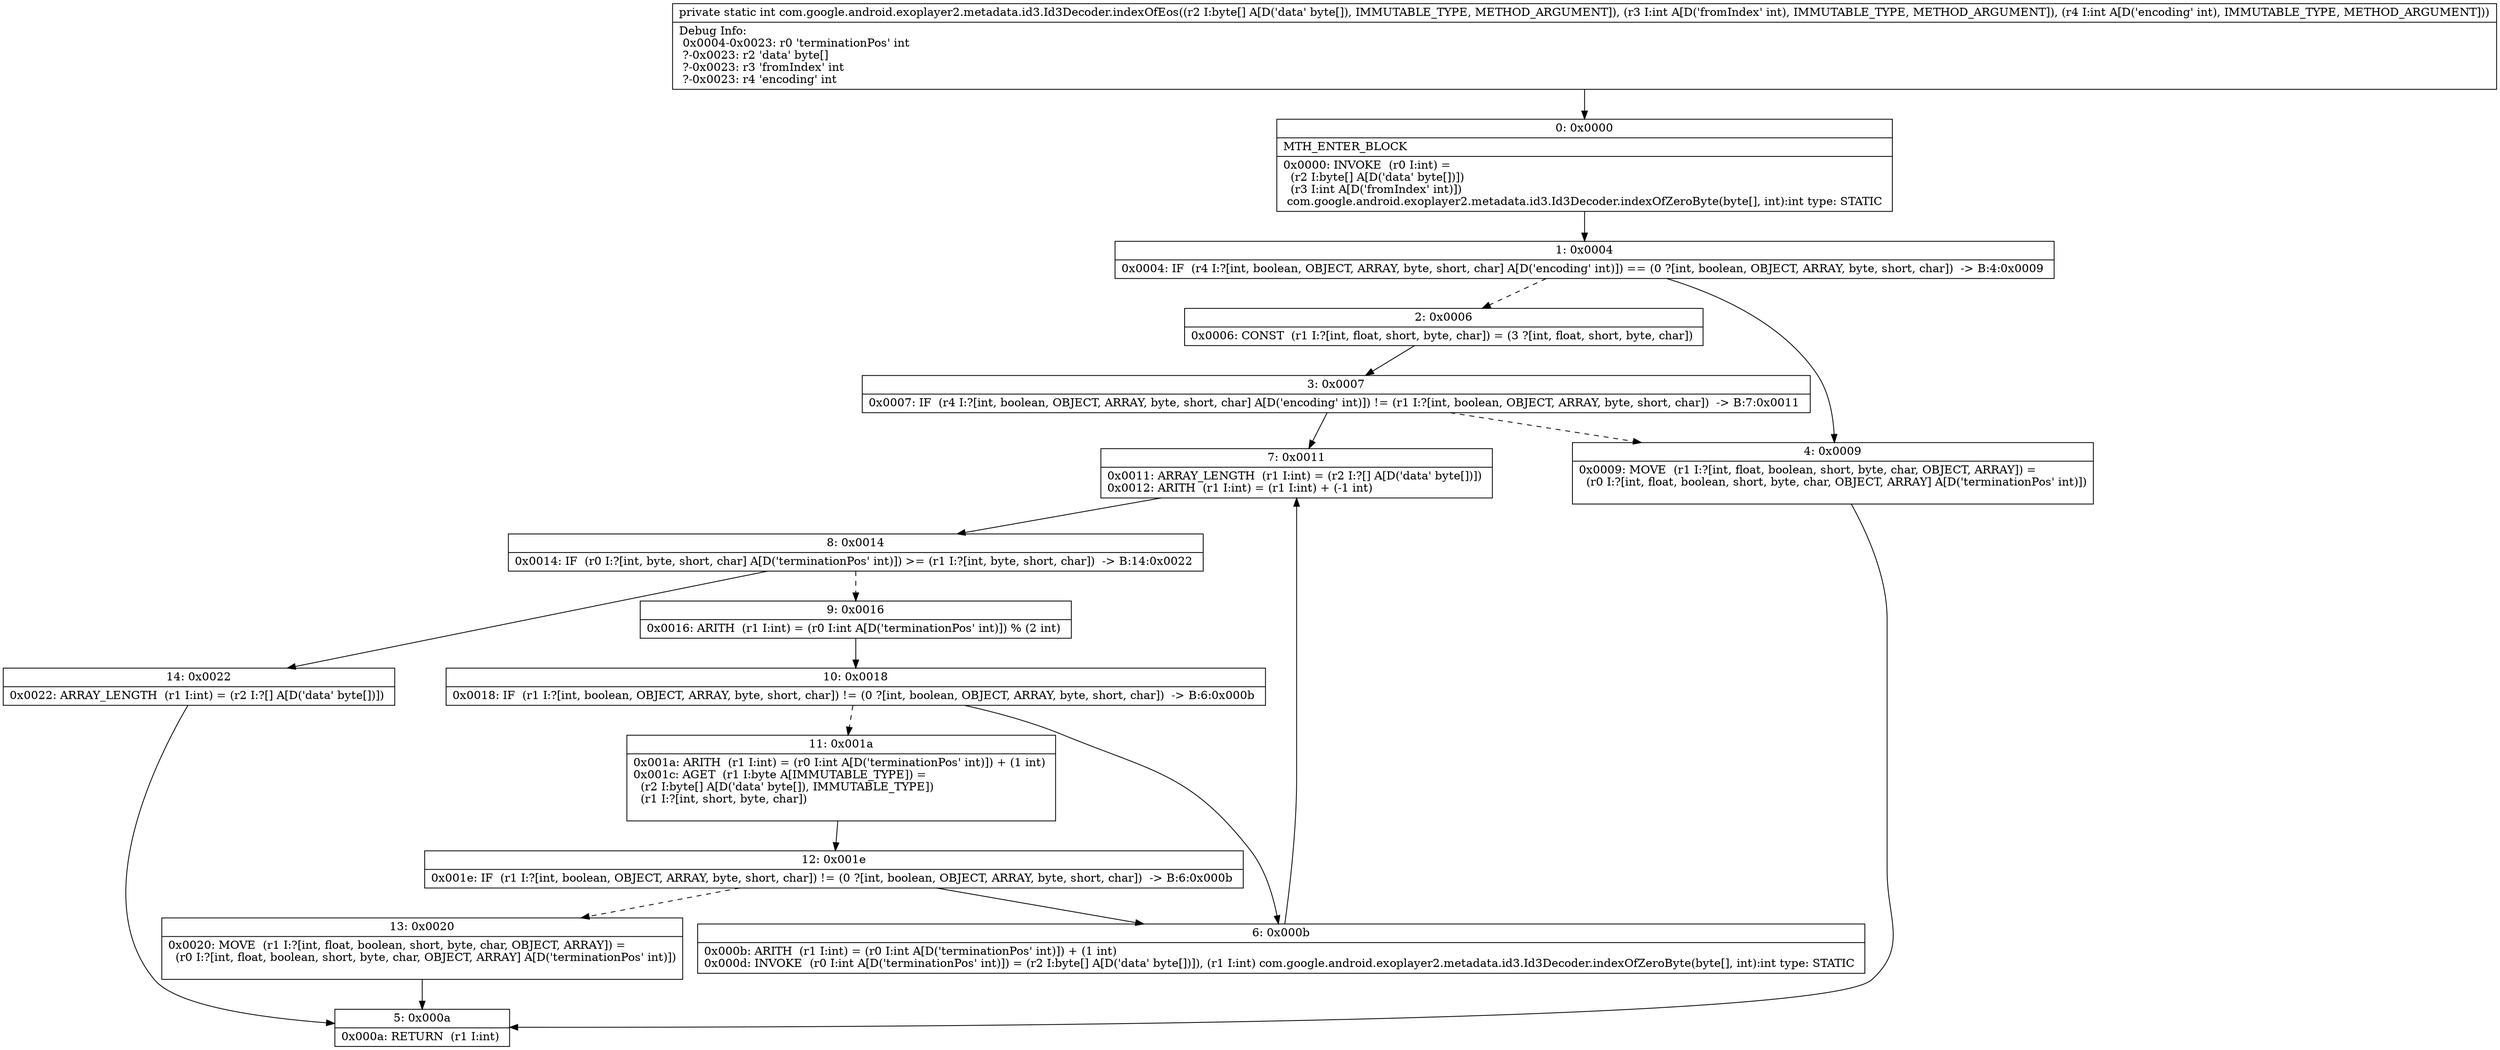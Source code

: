 digraph "CFG forcom.google.android.exoplayer2.metadata.id3.Id3Decoder.indexOfEos([BII)I" {
Node_0 [shape=record,label="{0\:\ 0x0000|MTH_ENTER_BLOCK\l|0x0000: INVOKE  (r0 I:int) = \l  (r2 I:byte[] A[D('data' byte[])])\l  (r3 I:int A[D('fromIndex' int)])\l com.google.android.exoplayer2.metadata.id3.Id3Decoder.indexOfZeroByte(byte[], int):int type: STATIC \l}"];
Node_1 [shape=record,label="{1\:\ 0x0004|0x0004: IF  (r4 I:?[int, boolean, OBJECT, ARRAY, byte, short, char] A[D('encoding' int)]) == (0 ?[int, boolean, OBJECT, ARRAY, byte, short, char])  \-\> B:4:0x0009 \l}"];
Node_2 [shape=record,label="{2\:\ 0x0006|0x0006: CONST  (r1 I:?[int, float, short, byte, char]) = (3 ?[int, float, short, byte, char]) \l}"];
Node_3 [shape=record,label="{3\:\ 0x0007|0x0007: IF  (r4 I:?[int, boolean, OBJECT, ARRAY, byte, short, char] A[D('encoding' int)]) != (r1 I:?[int, boolean, OBJECT, ARRAY, byte, short, char])  \-\> B:7:0x0011 \l}"];
Node_4 [shape=record,label="{4\:\ 0x0009|0x0009: MOVE  (r1 I:?[int, float, boolean, short, byte, char, OBJECT, ARRAY]) = \l  (r0 I:?[int, float, boolean, short, byte, char, OBJECT, ARRAY] A[D('terminationPos' int)])\l \l}"];
Node_5 [shape=record,label="{5\:\ 0x000a|0x000a: RETURN  (r1 I:int) \l}"];
Node_6 [shape=record,label="{6\:\ 0x000b|0x000b: ARITH  (r1 I:int) = (r0 I:int A[D('terminationPos' int)]) + (1 int) \l0x000d: INVOKE  (r0 I:int A[D('terminationPos' int)]) = (r2 I:byte[] A[D('data' byte[])]), (r1 I:int) com.google.android.exoplayer2.metadata.id3.Id3Decoder.indexOfZeroByte(byte[], int):int type: STATIC \l}"];
Node_7 [shape=record,label="{7\:\ 0x0011|0x0011: ARRAY_LENGTH  (r1 I:int) = (r2 I:?[] A[D('data' byte[])]) \l0x0012: ARITH  (r1 I:int) = (r1 I:int) + (\-1 int) \l}"];
Node_8 [shape=record,label="{8\:\ 0x0014|0x0014: IF  (r0 I:?[int, byte, short, char] A[D('terminationPos' int)]) \>= (r1 I:?[int, byte, short, char])  \-\> B:14:0x0022 \l}"];
Node_9 [shape=record,label="{9\:\ 0x0016|0x0016: ARITH  (r1 I:int) = (r0 I:int A[D('terminationPos' int)]) % (2 int) \l}"];
Node_10 [shape=record,label="{10\:\ 0x0018|0x0018: IF  (r1 I:?[int, boolean, OBJECT, ARRAY, byte, short, char]) != (0 ?[int, boolean, OBJECT, ARRAY, byte, short, char])  \-\> B:6:0x000b \l}"];
Node_11 [shape=record,label="{11\:\ 0x001a|0x001a: ARITH  (r1 I:int) = (r0 I:int A[D('terminationPos' int)]) + (1 int) \l0x001c: AGET  (r1 I:byte A[IMMUTABLE_TYPE]) = \l  (r2 I:byte[] A[D('data' byte[]), IMMUTABLE_TYPE])\l  (r1 I:?[int, short, byte, char])\l \l}"];
Node_12 [shape=record,label="{12\:\ 0x001e|0x001e: IF  (r1 I:?[int, boolean, OBJECT, ARRAY, byte, short, char]) != (0 ?[int, boolean, OBJECT, ARRAY, byte, short, char])  \-\> B:6:0x000b \l}"];
Node_13 [shape=record,label="{13\:\ 0x0020|0x0020: MOVE  (r1 I:?[int, float, boolean, short, byte, char, OBJECT, ARRAY]) = \l  (r0 I:?[int, float, boolean, short, byte, char, OBJECT, ARRAY] A[D('terminationPos' int)])\l \l}"];
Node_14 [shape=record,label="{14\:\ 0x0022|0x0022: ARRAY_LENGTH  (r1 I:int) = (r2 I:?[] A[D('data' byte[])]) \l}"];
MethodNode[shape=record,label="{private static int com.google.android.exoplayer2.metadata.id3.Id3Decoder.indexOfEos((r2 I:byte[] A[D('data' byte[]), IMMUTABLE_TYPE, METHOD_ARGUMENT]), (r3 I:int A[D('fromIndex' int), IMMUTABLE_TYPE, METHOD_ARGUMENT]), (r4 I:int A[D('encoding' int), IMMUTABLE_TYPE, METHOD_ARGUMENT]))  | Debug Info:\l  0x0004\-0x0023: r0 'terminationPos' int\l  ?\-0x0023: r2 'data' byte[]\l  ?\-0x0023: r3 'fromIndex' int\l  ?\-0x0023: r4 'encoding' int\l}"];
MethodNode -> Node_0;
Node_0 -> Node_1;
Node_1 -> Node_2[style=dashed];
Node_1 -> Node_4;
Node_2 -> Node_3;
Node_3 -> Node_4[style=dashed];
Node_3 -> Node_7;
Node_4 -> Node_5;
Node_6 -> Node_7;
Node_7 -> Node_8;
Node_8 -> Node_9[style=dashed];
Node_8 -> Node_14;
Node_9 -> Node_10;
Node_10 -> Node_6;
Node_10 -> Node_11[style=dashed];
Node_11 -> Node_12;
Node_12 -> Node_6;
Node_12 -> Node_13[style=dashed];
Node_13 -> Node_5;
Node_14 -> Node_5;
}

